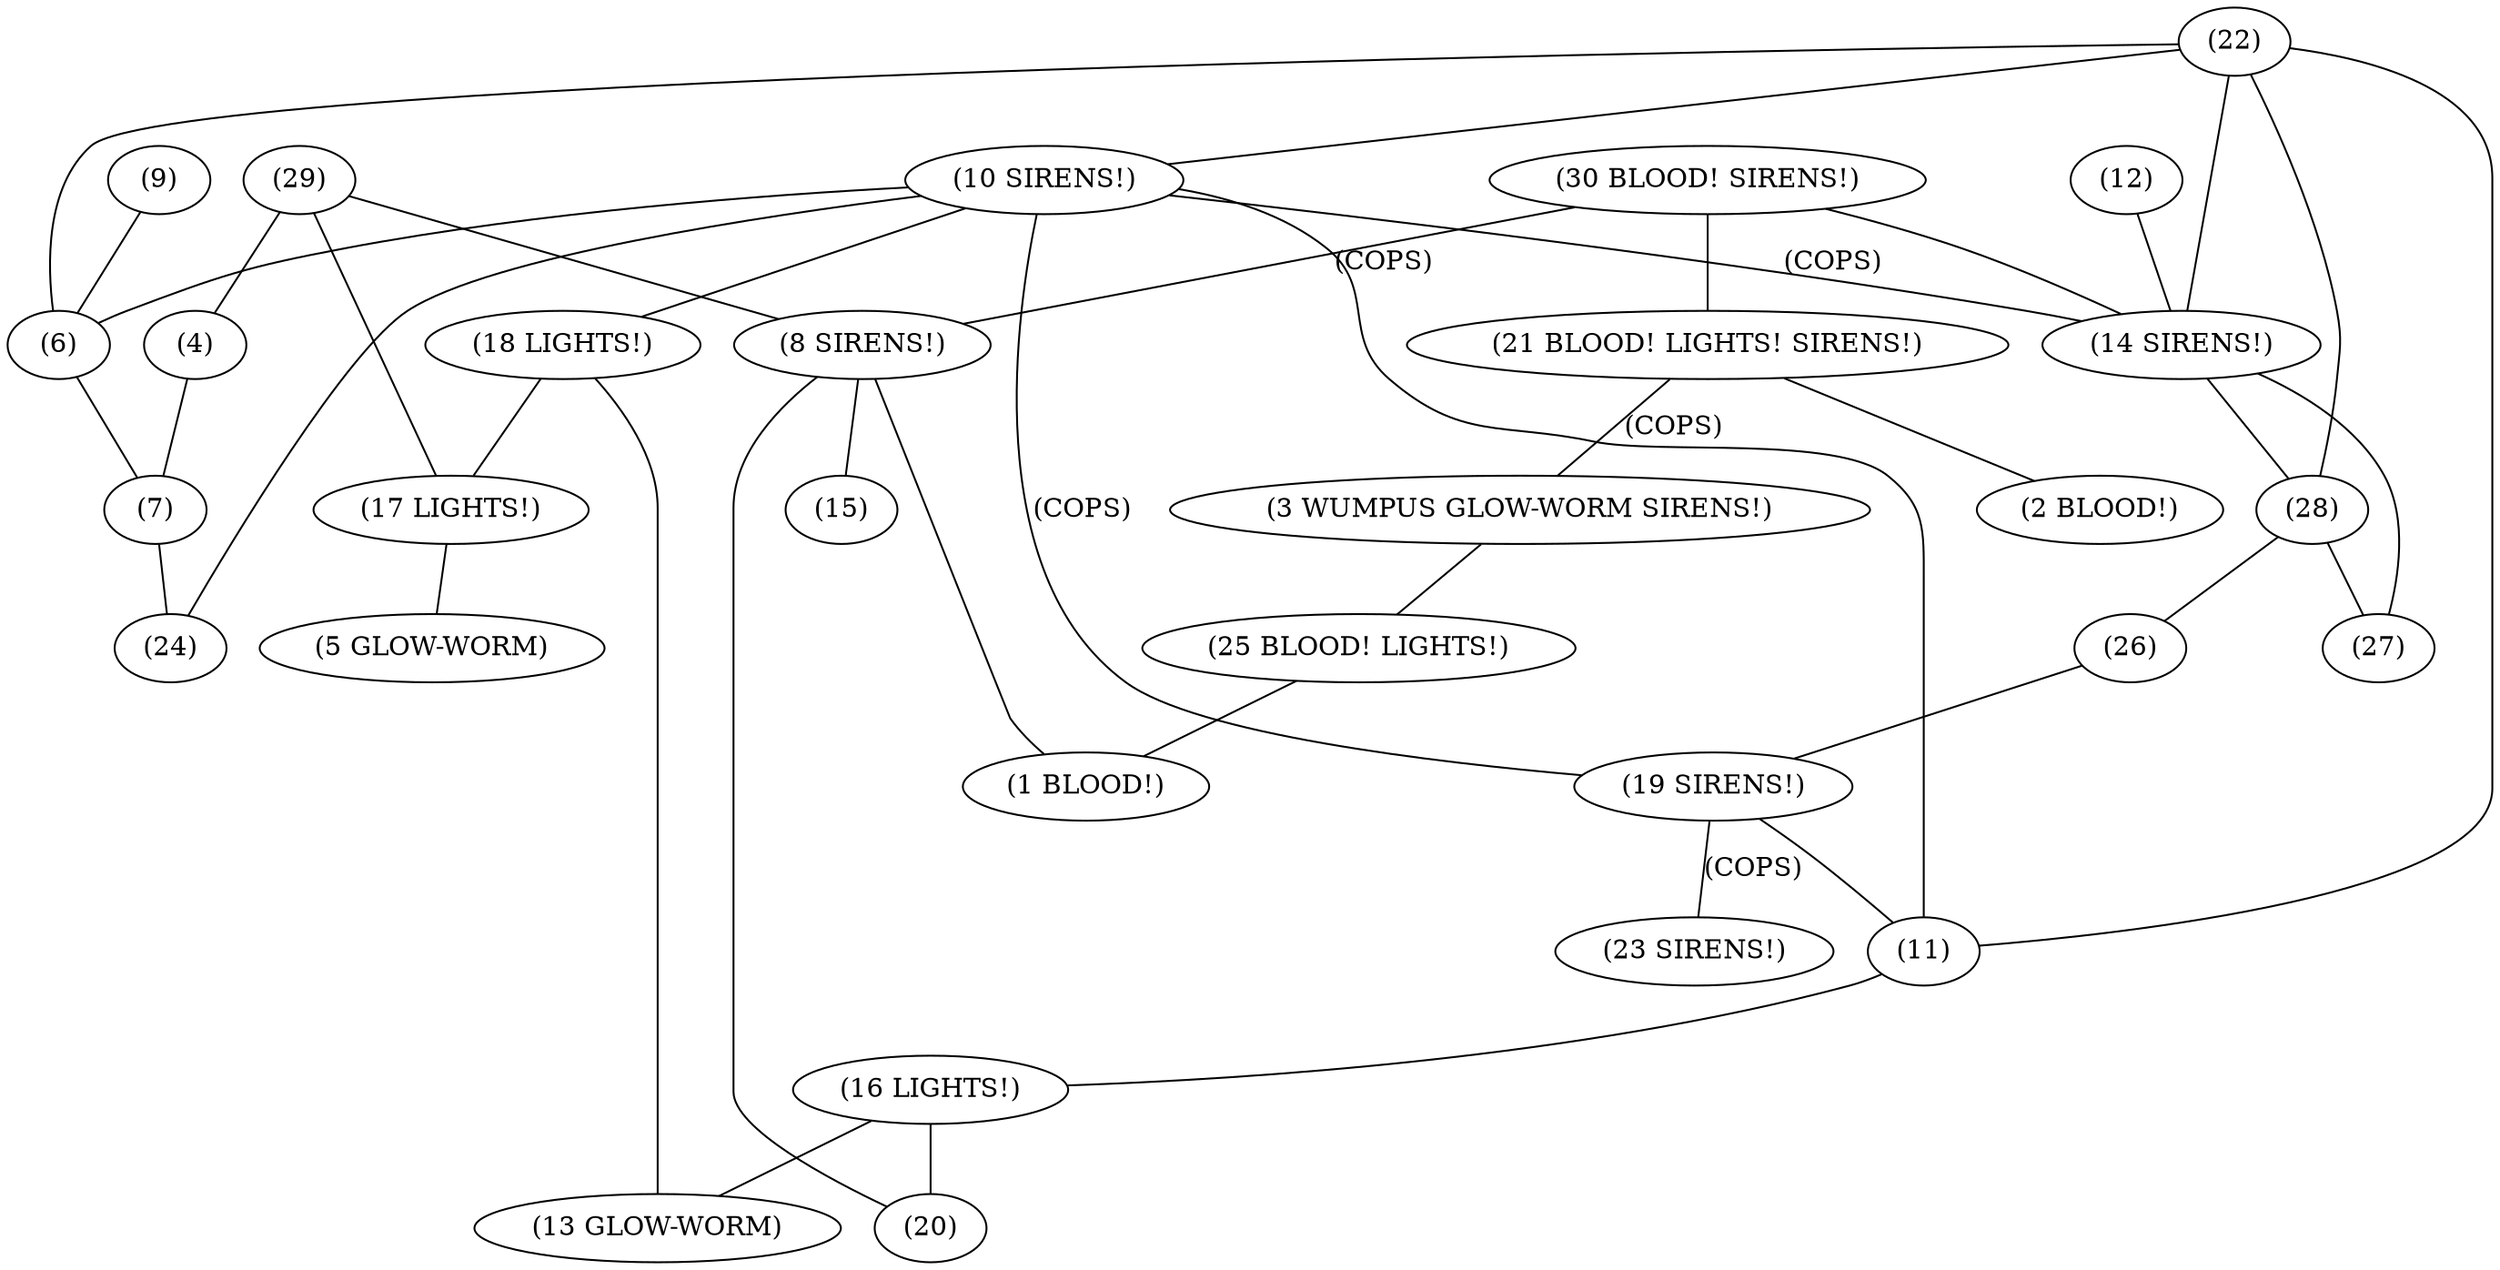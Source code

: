 graph{
1[label="(1 BLOOD!)"];
2[label="(2 BLOOD!)"];
3[label="(3 WUMPUS GLOW-WORM SIRENS!)"];
4[label="(4)"];
5[label="(5 GLOW-WORM)"];
6[label="(6)"];
7[label="(7)"];
8[label="(8 SIRENS!)"];
9[label="(9)"];
10[label="(10 SIRENS!)"];
11[label="(11)"];
12[label="(12)"];
13[label="(13 GLOW-WORM)"];
14[label="(14 SIRENS!)"];
15[label="(15)"];
16[label="(16 LIGHTS!)"];
17[label="(17 LIGHTS!)"];
18[label="(18 LIGHTS!)"];
19[label="(19 SIRENS!)"];
20[label="(20)"];
21[label="(21 BLOOD! LIGHTS! SIRENS!)"];
22[label="(22)"];
23[label="(23 SIRENS!)"];
24[label="(24)"];
25[label="(25 BLOOD! LIGHTS!)"];
26[label="(26)"];
27[label="(27)"];
28[label="(28)"];
29[label="(29)"];
30[label="(30 BLOOD! SIRENS!)"];
7--24[label=""];
25--1[label=""];
17--5[label=""];
16--13[label=""];
16--20[label=""];
11--16[label=""];
18--17[label=""];
18--13[label=""];
19--11[label=""];
19--23[label="(COPS)"];
4--7[label=""];
3--25[label=""];
6--7[label=""];
9--6[label=""];
26--19[label=""];
28--27[label=""];
28--26[label=""];
14--27[label=""];
14--28[label=""];
12--14[label=""];
8--1[label=""];
8--15[label=""];
8--20[label=""];
29--17[label=""];
29--4[label=""];
29--8[label=""];
21--2[label=""];
21--3[label="(COPS)"];
30--8[label="(COPS)"];
30--14[label=""];
30--21[label=""];
10--24[label=""];
10--19[label="(COPS)"];
10--14[label="(COPS)"];
10--6[label=""];
10--11[label=""];
10--18[label=""];
22--11[label=""];
22--6[label=""];
22--14[label=""];
22--28[label=""];
22--10[label=""];}